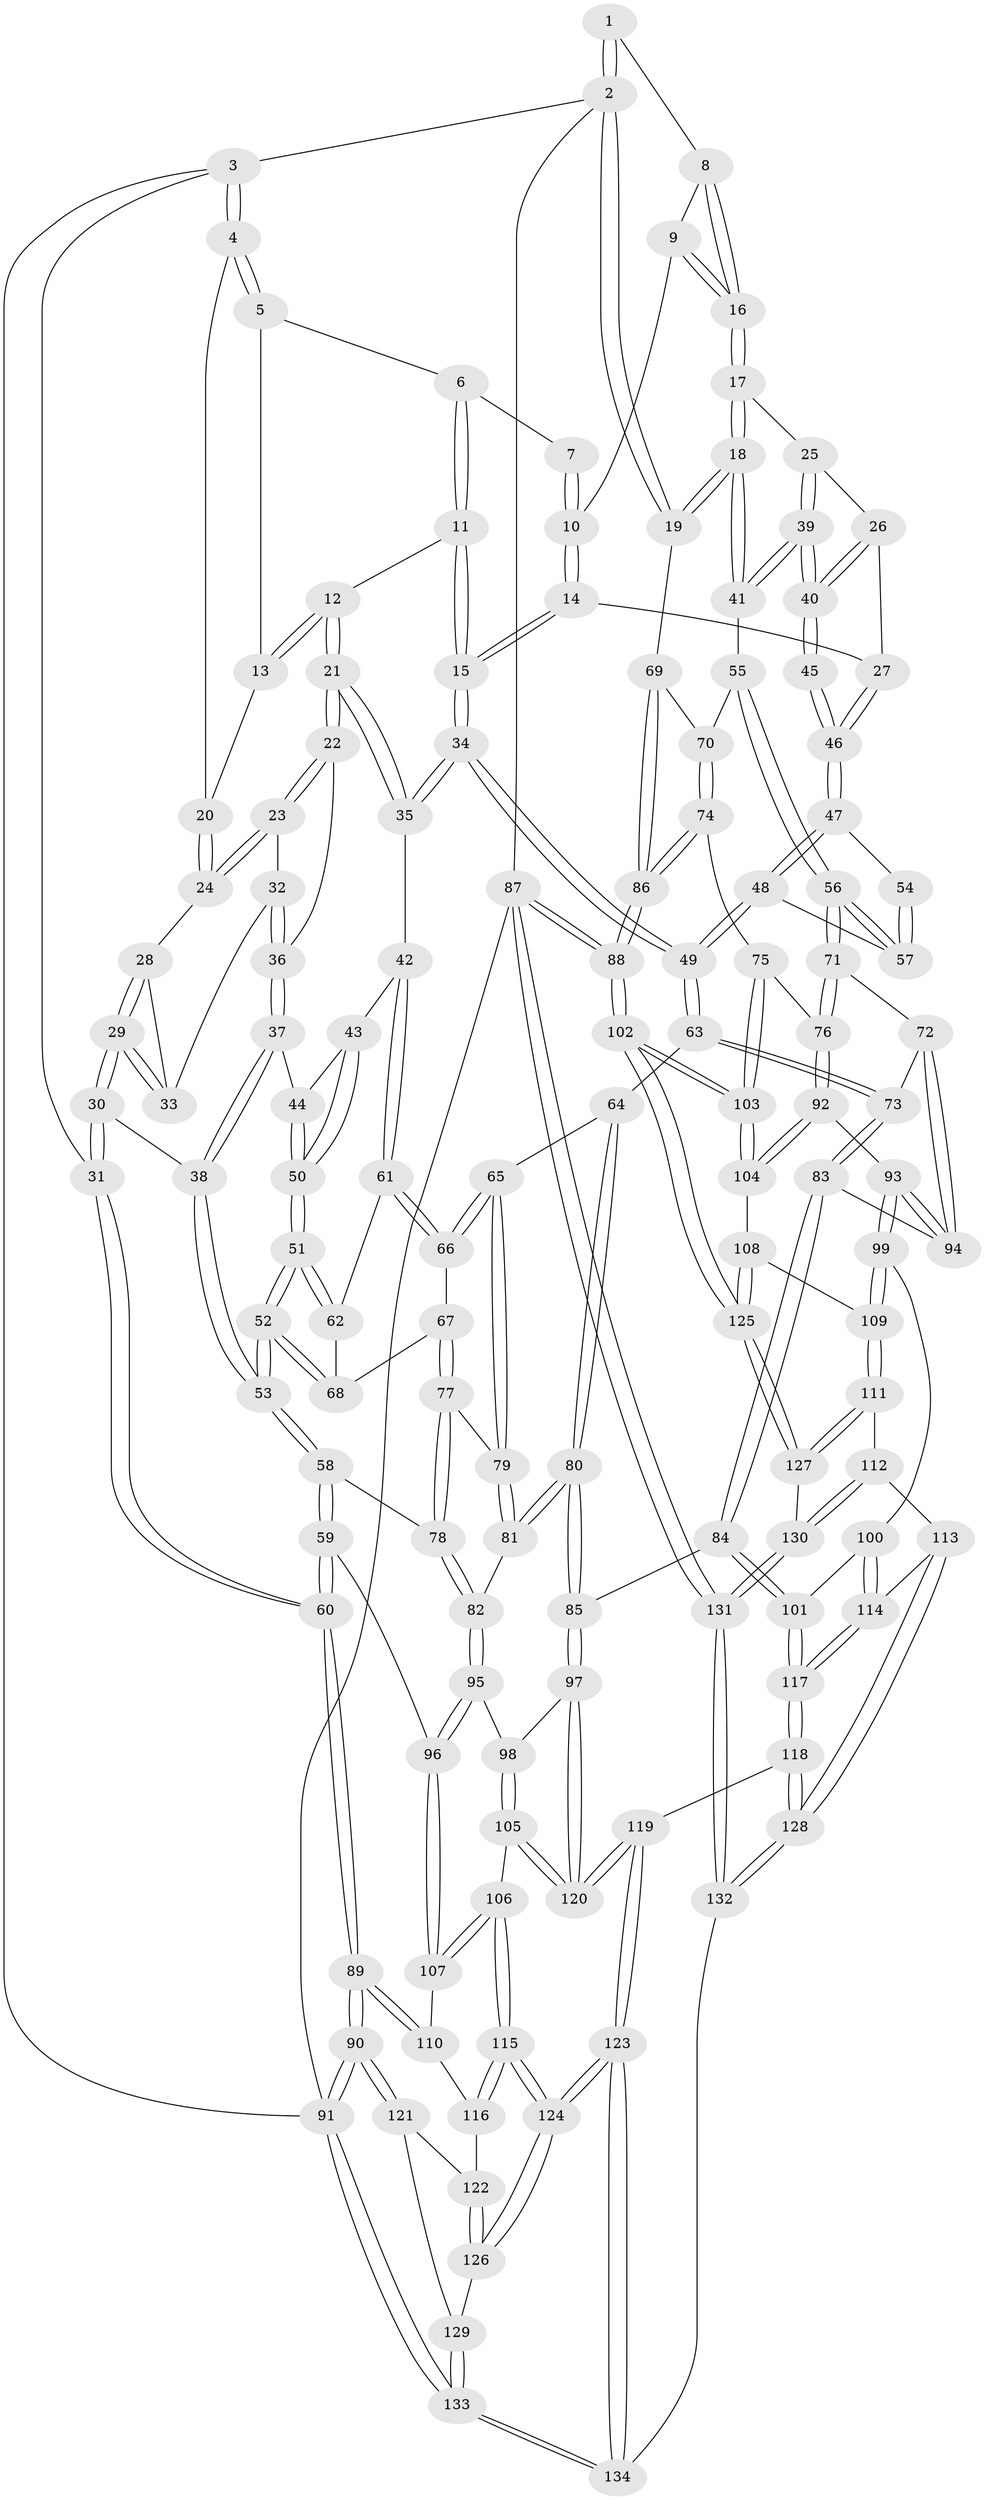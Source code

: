 // Generated by graph-tools (version 1.1) at 2025/00/03/09/25 05:00:59]
// undirected, 134 vertices, 332 edges
graph export_dot {
graph [start="1"]
  node [color=gray90,style=filled];
  1 [pos="+0.7377256613609993+0"];
  2 [pos="+1+0"];
  3 [pos="+0+0"];
  4 [pos="+0+0"];
  5 [pos="+0.17718524436619126+0"];
  6 [pos="+0.4840183895639543+0"];
  7 [pos="+0.6464918270060288+0"];
  8 [pos="+0.7469630887594202+0.032187144817681736"];
  9 [pos="+0.6805158885463382+0.10765430008796523"];
  10 [pos="+0.6565938650696108+0.12281309565041743"];
  11 [pos="+0.4525217084287954+0.0803649895750915"];
  12 [pos="+0.36457531283062744+0.12544516901349573"];
  13 [pos="+0.2921649175944492+0.09222080495544553"];
  14 [pos="+0.595870906133669+0.19259314101833166"];
  15 [pos="+0.5542729392236286+0.18978757849509323"];
  16 [pos="+0.8269088543934531+0.14247694438969416"];
  17 [pos="+0.8552184421010792+0.17024660326309943"];
  18 [pos="+1+0.09527911318132387"];
  19 [pos="+1+0.08840185275441087"];
  20 [pos="+0.11266118729223637+0.048342461128467025"];
  21 [pos="+0.2727493316676375+0.26836658701785443"];
  22 [pos="+0.20051427326213866+0.232807923497331"];
  23 [pos="+0.12774903871897125+0.12809409252439058"];
  24 [pos="+0.11780125216255834+0.08941775993362543"];
  25 [pos="+0.8320999256282203+0.18979770421014905"];
  26 [pos="+0.739264931140621+0.21048402571164118"];
  27 [pos="+0.6074409265744307+0.19929516509449205"];
  28 [pos="+0.07467922232945177+0.1347727499714477"];
  29 [pos="+0+0.24270237949990123"];
  30 [pos="+0+0.2499346656958378"];
  31 [pos="+0+0.25070081032206476"];
  32 [pos="+0.05412636936974417+0.23562772372113858"];
  33 [pos="+0.011133776444364462+0.23749932599875245"];
  34 [pos="+0.4795089315395442+0.38212662189409274"];
  35 [pos="+0.27394979794561486+0.27476541364197704"];
  36 [pos="+0.10266498363112926+0.2741655788660273"];
  37 [pos="+0.0954278194486127+0.30344780082778045"];
  38 [pos="+0.07567130704509469+0.3303490169070441"];
  39 [pos="+0.8056763123027636+0.3499928613110821"];
  40 [pos="+0.7413477135150095+0.32821567839142385"];
  41 [pos="+0.8364299002421722+0.4033475627695961"];
  42 [pos="+0.2706319153050883+0.28230176391624795"];
  43 [pos="+0.17108019371619382+0.3368519270352557"];
  44 [pos="+0.13136137853831537+0.3237697653363485"];
  45 [pos="+0.7376136521046809+0.3286813871744265"];
  46 [pos="+0.6320233780216828+0.24571672542790748"];
  47 [pos="+0.6563409176110256+0.3530563061025928"];
  48 [pos="+0.6375413111420127+0.4118327088939255"];
  49 [pos="+0.48410469977587794+0.4036824802240099"];
  50 [pos="+0.10346084107628326+0.426449258442411"];
  51 [pos="+0.09227201899939143+0.44251208280719306"];
  52 [pos="+0.0788235334243776+0.45690047322051297"];
  53 [pos="+0.07048673694450798+0.45921532431571754"];
  54 [pos="+0.7324880548634382+0.33242784057149655"];
  55 [pos="+0.8360015211008303+0.4076590672632302"];
  56 [pos="+0.6955790282951021+0.4632950266359157"];
  57 [pos="+0.6816573842831934+0.44682988404500634"];
  58 [pos="+0.01086789898498269+0.504329097515883"];
  59 [pos="+0+0.5110315059816025"];
  60 [pos="+0+0.5275882255343126"];
  61 [pos="+0.2682936310966035+0.3022492244268089"];
  62 [pos="+0.20996911154078154+0.377358844822003"];
  63 [pos="+0.4749601471765799+0.43178600756233143"];
  64 [pos="+0.36837424122245377+0.4768652773090695"];
  65 [pos="+0.3614759459262008+0.47517953030220617"];
  66 [pos="+0.2765445394785495+0.3853443364182967"];
  67 [pos="+0.22049024291167224+0.47854176431564044"];
  68 [pos="+0.19536681749816698+0.470578485902135"];
  69 [pos="+1+0.35345391376772584"];
  70 [pos="+0.861304357551137+0.4491564260221888"];
  71 [pos="+0.6894175642093452+0.521662054901504"];
  72 [pos="+0.6844733928833677+0.5255980855802425"];
  73 [pos="+0.5085990476454109+0.5266081789077717"];
  74 [pos="+0.8969620586604196+0.564288988937098"];
  75 [pos="+0.8653140636590513+0.5972208335490782"];
  76 [pos="+0.8293805976956276+0.6116380332527658"];
  77 [pos="+0.23266312160260927+0.49345699070980265"];
  78 [pos="+0.17090750233943316+0.5714737860403938"];
  79 [pos="+0.2457984198073667+0.5029822853425375"];
  80 [pos="+0.3408291413473712+0.6177976770298865"];
  81 [pos="+0.2668213097922053+0.5998748073602596"];
  82 [pos="+0.21685405742631814+0.6273862326013567"];
  83 [pos="+0.5054013526285328+0.5711698617768128"];
  84 [pos="+0.42527552041253+0.6981516498847496"];
  85 [pos="+0.41183521928533706+0.697058670547175"];
  86 [pos="+1+0.558055606432185"];
  87 [pos="+1+1"];
  88 [pos="+1+1"];
  89 [pos="+0+0.6031666383358457"];
  90 [pos="+0+0.8516891147320114"];
  91 [pos="+0+1"];
  92 [pos="+0.8270144846609724+0.6149544988896265"];
  93 [pos="+0.6447334281200873+0.6628655024288908"];
  94 [pos="+0.637378270861943+0.637934917246597"];
  95 [pos="+0.19601653007701425+0.6620853171384858"];
  96 [pos="+0.13831295503250765+0.6859808874683133"];
  97 [pos="+0.32168155404228027+0.7594256550636732"];
  98 [pos="+0.20059627469810207+0.6669025422814988"];
  99 [pos="+0.6420380577162229+0.6823731907243166"];
  100 [pos="+0.5331014693075538+0.7320713053302486"];
  101 [pos="+0.4486108959154137+0.7212630738833302"];
  102 [pos="+1+1"];
  103 [pos="+0.9615386021387401+0.7951887677175301"];
  104 [pos="+0.7749164945027196+0.7656093507671241"];
  105 [pos="+0.23349942917224134+0.8107238686364673"];
  106 [pos="+0.2075104012952857+0.8127358930020662"];
  107 [pos="+0.12279875221479586+0.7265887931666287"];
  108 [pos="+0.7541814962611768+0.7825046395123019"];
  109 [pos="+0.7272016268156656+0.7976570350398479"];
  110 [pos="+0.08191034178965446+0.7512140115582384"];
  111 [pos="+0.721676815763553+0.8094343435015494"];
  112 [pos="+0.7035001324280463+0.8293086612415134"];
  113 [pos="+0.6398819126675142+0.8432458557350283"];
  114 [pos="+0.5925595083054819+0.8067081173556645"];
  115 [pos="+0.14881985250730032+0.8762698923651612"];
  116 [pos="+0.07421274059600295+0.7798848791301805"];
  117 [pos="+0.4674608396974944+0.8610281905899678"];
  118 [pos="+0.46740124478482836+0.8866788345514174"];
  119 [pos="+0.31220877193340735+0.9028595970206222"];
  120 [pos="+0.2850140503291531+0.8140672759800114"];
  121 [pos="+0+0.8506785608739117"];
  122 [pos="+0.02595735568000806+0.8365512334609524"];
  123 [pos="+0.2309196336100612+1"];
  124 [pos="+0.13692600310321928+0.9109689540680813"];
  125 [pos="+0.9742448491084921+0.9468242077152313"];
  126 [pos="+0.09480138433183634+0.9024735330311205"];
  127 [pos="+0.8473559836331284+0.9283683902579589"];
  128 [pos="+0.5238899242451378+0.9636678194688917"];
  129 [pos="+0.04239144519349142+0.9307980565335114"];
  130 [pos="+0.7221487507824565+0.9823561922168393"];
  131 [pos="+0.6315358513116585+1"];
  132 [pos="+0.5458092579062157+1"];
  133 [pos="+0+1"];
  134 [pos="+0.23137257130029876+1"];
  1 -- 2;
  1 -- 2;
  1 -- 8;
  2 -- 3;
  2 -- 19;
  2 -- 19;
  2 -- 87;
  3 -- 4;
  3 -- 4;
  3 -- 31;
  3 -- 91;
  4 -- 5;
  4 -- 5;
  4 -- 20;
  5 -- 6;
  5 -- 13;
  6 -- 7;
  6 -- 11;
  6 -- 11;
  7 -- 10;
  7 -- 10;
  8 -- 9;
  8 -- 16;
  8 -- 16;
  9 -- 10;
  9 -- 16;
  9 -- 16;
  10 -- 14;
  10 -- 14;
  11 -- 12;
  11 -- 15;
  11 -- 15;
  12 -- 13;
  12 -- 13;
  12 -- 21;
  12 -- 21;
  13 -- 20;
  14 -- 15;
  14 -- 15;
  14 -- 27;
  15 -- 34;
  15 -- 34;
  16 -- 17;
  16 -- 17;
  17 -- 18;
  17 -- 18;
  17 -- 25;
  18 -- 19;
  18 -- 19;
  18 -- 41;
  18 -- 41;
  19 -- 69;
  20 -- 24;
  20 -- 24;
  21 -- 22;
  21 -- 22;
  21 -- 35;
  21 -- 35;
  22 -- 23;
  22 -- 23;
  22 -- 36;
  23 -- 24;
  23 -- 24;
  23 -- 32;
  24 -- 28;
  25 -- 26;
  25 -- 39;
  25 -- 39;
  26 -- 27;
  26 -- 40;
  26 -- 40;
  27 -- 46;
  27 -- 46;
  28 -- 29;
  28 -- 29;
  28 -- 33;
  29 -- 30;
  29 -- 30;
  29 -- 33;
  29 -- 33;
  30 -- 31;
  30 -- 31;
  30 -- 38;
  31 -- 60;
  31 -- 60;
  32 -- 33;
  32 -- 36;
  32 -- 36;
  34 -- 35;
  34 -- 35;
  34 -- 49;
  34 -- 49;
  35 -- 42;
  36 -- 37;
  36 -- 37;
  37 -- 38;
  37 -- 38;
  37 -- 44;
  38 -- 53;
  38 -- 53;
  39 -- 40;
  39 -- 40;
  39 -- 41;
  39 -- 41;
  40 -- 45;
  40 -- 45;
  41 -- 55;
  42 -- 43;
  42 -- 61;
  42 -- 61;
  43 -- 44;
  43 -- 50;
  43 -- 50;
  44 -- 50;
  44 -- 50;
  45 -- 46;
  45 -- 46;
  46 -- 47;
  46 -- 47;
  47 -- 48;
  47 -- 48;
  47 -- 54;
  48 -- 49;
  48 -- 49;
  48 -- 57;
  49 -- 63;
  49 -- 63;
  50 -- 51;
  50 -- 51;
  51 -- 52;
  51 -- 52;
  51 -- 62;
  51 -- 62;
  52 -- 53;
  52 -- 53;
  52 -- 68;
  52 -- 68;
  53 -- 58;
  53 -- 58;
  54 -- 57;
  54 -- 57;
  55 -- 56;
  55 -- 56;
  55 -- 70;
  56 -- 57;
  56 -- 57;
  56 -- 71;
  56 -- 71;
  58 -- 59;
  58 -- 59;
  58 -- 78;
  59 -- 60;
  59 -- 60;
  59 -- 96;
  60 -- 89;
  60 -- 89;
  61 -- 62;
  61 -- 66;
  61 -- 66;
  62 -- 68;
  63 -- 64;
  63 -- 73;
  63 -- 73;
  64 -- 65;
  64 -- 80;
  64 -- 80;
  65 -- 66;
  65 -- 66;
  65 -- 79;
  65 -- 79;
  66 -- 67;
  67 -- 68;
  67 -- 77;
  67 -- 77;
  69 -- 70;
  69 -- 86;
  69 -- 86;
  70 -- 74;
  70 -- 74;
  71 -- 72;
  71 -- 76;
  71 -- 76;
  72 -- 73;
  72 -- 94;
  72 -- 94;
  73 -- 83;
  73 -- 83;
  74 -- 75;
  74 -- 86;
  74 -- 86;
  75 -- 76;
  75 -- 103;
  75 -- 103;
  76 -- 92;
  76 -- 92;
  77 -- 78;
  77 -- 78;
  77 -- 79;
  78 -- 82;
  78 -- 82;
  79 -- 81;
  79 -- 81;
  80 -- 81;
  80 -- 81;
  80 -- 85;
  80 -- 85;
  81 -- 82;
  82 -- 95;
  82 -- 95;
  83 -- 84;
  83 -- 84;
  83 -- 94;
  84 -- 85;
  84 -- 101;
  84 -- 101;
  85 -- 97;
  85 -- 97;
  86 -- 88;
  86 -- 88;
  87 -- 88;
  87 -- 88;
  87 -- 131;
  87 -- 131;
  87 -- 91;
  88 -- 102;
  88 -- 102;
  89 -- 90;
  89 -- 90;
  89 -- 110;
  89 -- 110;
  90 -- 91;
  90 -- 91;
  90 -- 121;
  90 -- 121;
  91 -- 133;
  91 -- 133;
  92 -- 93;
  92 -- 104;
  92 -- 104;
  93 -- 94;
  93 -- 94;
  93 -- 99;
  93 -- 99;
  95 -- 96;
  95 -- 96;
  95 -- 98;
  96 -- 107;
  96 -- 107;
  97 -- 98;
  97 -- 120;
  97 -- 120;
  98 -- 105;
  98 -- 105;
  99 -- 100;
  99 -- 109;
  99 -- 109;
  100 -- 101;
  100 -- 114;
  100 -- 114;
  101 -- 117;
  101 -- 117;
  102 -- 103;
  102 -- 103;
  102 -- 125;
  102 -- 125;
  103 -- 104;
  103 -- 104;
  104 -- 108;
  105 -- 106;
  105 -- 120;
  105 -- 120;
  106 -- 107;
  106 -- 107;
  106 -- 115;
  106 -- 115;
  107 -- 110;
  108 -- 109;
  108 -- 125;
  108 -- 125;
  109 -- 111;
  109 -- 111;
  110 -- 116;
  111 -- 112;
  111 -- 127;
  111 -- 127;
  112 -- 113;
  112 -- 130;
  112 -- 130;
  113 -- 114;
  113 -- 128;
  113 -- 128;
  114 -- 117;
  114 -- 117;
  115 -- 116;
  115 -- 116;
  115 -- 124;
  115 -- 124;
  116 -- 122;
  117 -- 118;
  117 -- 118;
  118 -- 119;
  118 -- 128;
  118 -- 128;
  119 -- 120;
  119 -- 120;
  119 -- 123;
  119 -- 123;
  121 -- 122;
  121 -- 129;
  122 -- 126;
  122 -- 126;
  123 -- 124;
  123 -- 124;
  123 -- 134;
  123 -- 134;
  124 -- 126;
  124 -- 126;
  125 -- 127;
  125 -- 127;
  126 -- 129;
  127 -- 130;
  128 -- 132;
  128 -- 132;
  129 -- 133;
  129 -- 133;
  130 -- 131;
  130 -- 131;
  131 -- 132;
  131 -- 132;
  132 -- 134;
  133 -- 134;
  133 -- 134;
}
